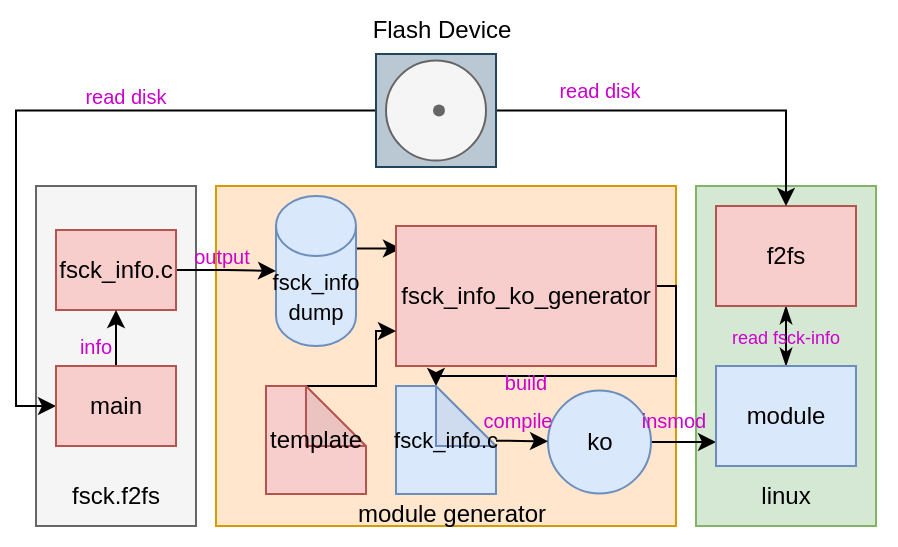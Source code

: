 <mxfile version="21.6.8" type="device">
  <diagram name="第 1 页" id="S5JzSjpfM-Ko2oALQSnp">
    <mxGraphModel dx="493" dy="289" grid="0" gridSize="10" guides="1" tooltips="1" connect="1" arrows="1" fold="1" page="1" pageScale="1" pageWidth="827" pageHeight="1169" math="0" shadow="0">
      <root>
        <mxCell id="0" />
        <mxCell id="1" parent="0" />
        <mxCell id="Pfn0XXW-cM1ubuhWvv3X-1" value="" style="rounded=0;whiteSpace=wrap;html=1;fillColor=#f5f5f5;strokeColor=#666666;fontColor=#333333;" parent="1" vertex="1">
          <mxGeometry x="110" y="210" width="80" height="170" as="geometry" />
        </mxCell>
        <mxCell id="Pfn0XXW-cM1ubuhWvv3X-2" value="" style="rounded=0;whiteSpace=wrap;html=1;fillColor=#d5e8d4;strokeColor=#82b366;" parent="1" vertex="1">
          <mxGeometry x="440" y="210" width="90" height="170" as="geometry" />
        </mxCell>
        <mxCell id="Pfn0XXW-cM1ubuhWvv3X-3" value="" style="rounded=0;whiteSpace=wrap;html=1;fillColor=#ffe6cc;strokeColor=#d79b00;" parent="1" vertex="1">
          <mxGeometry x="200" y="210" width="230" height="170" as="geometry" />
        </mxCell>
        <mxCell id="Pfn0XXW-cM1ubuhWvv3X-32" style="edgeStyle=orthogonalEdgeStyle;rounded=0;orthogonalLoop=1;jettySize=auto;html=1;exitX=1;exitY=0;exitDx=0;exitDy=26.25;exitPerimeter=0;entryX=0.019;entryY=0.165;entryDx=0;entryDy=0;entryPerimeter=0;" parent="1" source="Pfn0XXW-cM1ubuhWvv3X-4" target="Pfn0XXW-cM1ubuhWvv3X-6" edge="1">
          <mxGeometry relative="1" as="geometry" />
        </mxCell>
        <mxCell id="Pfn0XXW-cM1ubuhWvv3X-4" value="&lt;font style=&quot;font-size: 11px;&quot;&gt;fsck_info&lt;br style=&quot;&quot;&gt;dump&lt;/font&gt;" style="shape=cylinder3;whiteSpace=wrap;html=1;boundedLbl=1;backgroundOutline=1;size=15;fillColor=#dae8fc;strokeColor=#6c8ebf;" parent="1" vertex="1">
          <mxGeometry x="230" y="215" width="40" height="75" as="geometry" />
        </mxCell>
        <mxCell id="Pfn0XXW-cM1ubuhWvv3X-35" style="edgeStyle=orthogonalEdgeStyle;rounded=0;orthogonalLoop=1;jettySize=auto;html=1;exitX=1;exitY=0.5;exitDx=0;exitDy=0;entryX=0;entryY=0;entryDx=20;entryDy=0;entryPerimeter=0;" parent="1" target="Pfn0XXW-cM1ubuhWvv3X-12" edge="1">
          <mxGeometry relative="1" as="geometry">
            <mxPoint x="420" y="260" as="sourcePoint" />
            <mxPoint x="310" y="305" as="targetPoint" />
            <Array as="points">
              <mxPoint x="430" y="260" />
              <mxPoint x="430" y="305" />
              <mxPoint x="310" y="305" />
            </Array>
          </mxGeometry>
        </mxCell>
        <mxCell id="Pfn0XXW-cM1ubuhWvv3X-6" value="fsck_info_ko_generator" style="rounded=0;whiteSpace=wrap;html=1;fillColor=#f8cecc;strokeColor=#b85450;" parent="1" vertex="1">
          <mxGeometry x="290" y="230" width="130" height="70" as="geometry" />
        </mxCell>
        <mxCell id="Pfn0XXW-cM1ubuhWvv3X-33" style="edgeStyle=orthogonalEdgeStyle;rounded=0;orthogonalLoop=1;jettySize=auto;html=1;exitX=0;exitY=0;exitDx=20;exitDy=0;exitPerimeter=0;entryX=0;entryY=0.75;entryDx=0;entryDy=0;" parent="1" source="Pfn0XXW-cM1ubuhWvv3X-8" target="Pfn0XXW-cM1ubuhWvv3X-6" edge="1">
          <mxGeometry relative="1" as="geometry">
            <Array as="points">
              <mxPoint x="280" y="310" />
              <mxPoint x="280" y="282" />
            </Array>
          </mxGeometry>
        </mxCell>
        <mxCell id="Pfn0XXW-cM1ubuhWvv3X-8" value="template" style="shape=note;whiteSpace=wrap;html=1;backgroundOutline=1;darkOpacity=0.05;fillColor=#f8cecc;strokeColor=#b85450;" parent="1" vertex="1">
          <mxGeometry x="225" y="310" width="50" height="54" as="geometry" />
        </mxCell>
        <mxCell id="Pfn0XXW-cM1ubuhWvv3X-12" value="&lt;font style=&quot;font-size: 11px;&quot;&gt;&lt;font style=&quot;font-size: 11px;&quot;&gt;fsck_info&lt;/font&gt;.c&lt;/font&gt;" style="shape=note;whiteSpace=wrap;html=1;backgroundOutline=1;darkOpacity=0.05;fillColor=#dae8fc;strokeColor=#6c8ebf;" parent="1" vertex="1">
          <mxGeometry x="290" y="310" width="50" height="54" as="geometry" />
        </mxCell>
        <mxCell id="Pfn0XXW-cM1ubuhWvv3X-23" style="edgeStyle=orthogonalEdgeStyle;rounded=0;orthogonalLoop=1;jettySize=auto;html=1;exitX=1;exitY=0.5;exitDx=0;exitDy=0;entryX=0;entryY=0.75;entryDx=0;entryDy=0;" parent="1" source="Pfn0XXW-cM1ubuhWvv3X-13" target="Pfn0XXW-cM1ubuhWvv3X-15" edge="1">
          <mxGeometry relative="1" as="geometry" />
        </mxCell>
        <mxCell id="Pfn0XXW-cM1ubuhWvv3X-13" value="ko" style="ellipse;whiteSpace=wrap;html=1;aspect=fixed;fillColor=#dae8fc;strokeColor=#6c8ebf;" parent="1" vertex="1">
          <mxGeometry x="366" y="312.25" width="51.5" height="51.5" as="geometry" />
        </mxCell>
        <mxCell id="Pfn0XXW-cM1ubuhWvv3X-22" style="edgeStyle=orthogonalEdgeStyle;rounded=0;orthogonalLoop=1;jettySize=auto;html=1;exitX=0.5;exitY=1;exitDx=0;exitDy=0;endArrow=classicThin;endFill=1;startArrow=classicThin;startFill=1;" parent="1" source="Pfn0XXW-cM1ubuhWvv3X-14" target="Pfn0XXW-cM1ubuhWvv3X-15" edge="1">
          <mxGeometry relative="1" as="geometry" />
        </mxCell>
        <mxCell id="Pfn0XXW-cM1ubuhWvv3X-14" value="f2fs" style="rounded=0;whiteSpace=wrap;html=1;fillColor=#f8cecc;strokeColor=#b85450;" parent="1" vertex="1">
          <mxGeometry x="450" y="220" width="70" height="50" as="geometry" />
        </mxCell>
        <mxCell id="Pfn0XXW-cM1ubuhWvv3X-15" value="module" style="rounded=0;whiteSpace=wrap;html=1;fillColor=#dae8fc;strokeColor=#6c8ebf;" parent="1" vertex="1">
          <mxGeometry x="450" y="300" width="70" height="50" as="geometry" />
        </mxCell>
        <mxCell id="Pfn0XXW-cM1ubuhWvv3X-28" style="edgeStyle=orthogonalEdgeStyle;rounded=0;orthogonalLoop=1;jettySize=auto;html=1;exitX=0;exitY=0.5;exitDx=0;exitDy=0;entryX=0;entryY=0.5;entryDx=0;entryDy=0;" parent="1" source="Pfn0XXW-cM1ubuhWvv3X-17" target="Pfn0XXW-cM1ubuhWvv3X-25" edge="1">
          <mxGeometry relative="1" as="geometry" />
        </mxCell>
        <mxCell id="Pfn0XXW-cM1ubuhWvv3X-29" style="edgeStyle=orthogonalEdgeStyle;rounded=0;orthogonalLoop=1;jettySize=auto;html=1;exitX=1;exitY=0.5;exitDx=0;exitDy=0;" parent="1" source="Pfn0XXW-cM1ubuhWvv3X-17" target="Pfn0XXW-cM1ubuhWvv3X-14" edge="1">
          <mxGeometry relative="1" as="geometry" />
        </mxCell>
        <mxCell id="Pfn0XXW-cM1ubuhWvv3X-17" value="" style="rounded=0;whiteSpace=wrap;html=1;fillColor=#bac8d3;strokeColor=#23445d;" parent="1" vertex="1">
          <mxGeometry x="280" y="144" width="60" height="56.5" as="geometry" />
        </mxCell>
        <mxCell id="Pfn0XXW-cM1ubuhWvv3X-18" value="" style="ellipse;whiteSpace=wrap;html=1;aspect=fixed;fillColor=#f5f5f5;fontColor=#333333;strokeColor=#666666;" parent="1" vertex="1">
          <mxGeometry x="285" y="147.25" width="50" height="50" as="geometry" />
        </mxCell>
        <mxCell id="Pfn0XXW-cM1ubuhWvv3X-10" value="" style="whiteSpace=wrap;html=1;aspect=fixed;shape=waypoint;sketch=0;fillStyle=solid;size=6;pointerEvents=1;points=[];fillColor=#f5f5f5;resizable=0;rotatable=0;perimeter=centerPerimeter;snapToPoint=1;fontColor=#333333;strokeColor=#666666;" parent="1" vertex="1">
          <mxGeometry x="294" y="154.75" width="35" height="35" as="geometry" />
        </mxCell>
        <mxCell id="Pfn0XXW-cM1ubuhWvv3X-19" value="fsck.f2fs" style="text;html=1;strokeColor=none;fillColor=none;align=center;verticalAlign=middle;whiteSpace=wrap;rounded=0;" parent="1" vertex="1">
          <mxGeometry x="120" y="350" width="60" height="30" as="geometry" />
        </mxCell>
        <mxCell id="Pfn0XXW-cM1ubuhWvv3X-20" value="linux" style="text;html=1;strokeColor=none;fillColor=none;align=center;verticalAlign=middle;whiteSpace=wrap;rounded=0;" parent="1" vertex="1">
          <mxGeometry x="455" y="350" width="60" height="30" as="geometry" />
        </mxCell>
        <mxCell id="Pfn0XXW-cM1ubuhWvv3X-27" style="edgeStyle=orthogonalEdgeStyle;rounded=0;orthogonalLoop=1;jettySize=auto;html=1;exitX=1;exitY=0.5;exitDx=0;exitDy=0;entryX=0;entryY=0.5;entryDx=0;entryDy=0;entryPerimeter=0;" parent="1" source="Pfn0XXW-cM1ubuhWvv3X-24" target="Pfn0XXW-cM1ubuhWvv3X-4" edge="1">
          <mxGeometry relative="1" as="geometry" />
        </mxCell>
        <mxCell id="Pfn0XXW-cM1ubuhWvv3X-24" value="fsck_info.c" style="rounded=0;whiteSpace=wrap;html=1;fillColor=#f8cecc;strokeColor=#b85450;" parent="1" vertex="1">
          <mxGeometry x="120" y="232" width="60" height="40" as="geometry" />
        </mxCell>
        <mxCell id="Pfn0XXW-cM1ubuhWvv3X-26" style="edgeStyle=orthogonalEdgeStyle;rounded=0;orthogonalLoop=1;jettySize=auto;html=1;exitX=0.5;exitY=0;exitDx=0;exitDy=0;" parent="1" source="Pfn0XXW-cM1ubuhWvv3X-25" target="Pfn0XXW-cM1ubuhWvv3X-24" edge="1">
          <mxGeometry relative="1" as="geometry" />
        </mxCell>
        <mxCell id="Pfn0XXW-cM1ubuhWvv3X-25" value="main" style="rounded=0;whiteSpace=wrap;html=1;fillColor=#f8cecc;strokeColor=#b85450;" parent="1" vertex="1">
          <mxGeometry x="120" y="300" width="60" height="40" as="geometry" />
        </mxCell>
        <mxCell id="Pfn0XXW-cM1ubuhWvv3X-42" value="" style="endArrow=classic;html=1;rounded=0;endFill=1;" parent="1" source="Pfn0XXW-cM1ubuhWvv3X-12" target="Pfn0XXW-cM1ubuhWvv3X-13" edge="1">
          <mxGeometry width="50" height="50" relative="1" as="geometry">
            <mxPoint x="490" y="460" as="sourcePoint" />
            <mxPoint x="540" y="410" as="targetPoint" />
          </mxGeometry>
        </mxCell>
        <mxCell id="Pfn0XXW-cM1ubuhWvv3X-44" value="Flash Device" style="text;html=1;strokeColor=none;fillColor=none;align=center;verticalAlign=middle;whiteSpace=wrap;rounded=0;" parent="1" vertex="1">
          <mxGeometry x="275" y="117.25" width="76" height="30" as="geometry" />
        </mxCell>
        <mxCell id="Pfn0XXW-cM1ubuhWvv3X-45" value="&lt;font color=&quot;#cc00cc&quot; style=&quot;font-size: 9px;&quot;&gt;read fsck-info&lt;/font&gt;" style="text;html=1;strokeColor=none;fillColor=none;align=center;verticalAlign=middle;whiteSpace=wrap;rounded=0;" parent="1" vertex="1">
          <mxGeometry x="430" y="270" width="110" height="30" as="geometry" />
        </mxCell>
        <mxCell id="p9FmAYlGjGbn-gVfo6cF-2" value="module generator" style="text;html=1;strokeColor=none;fillColor=none;align=center;verticalAlign=middle;whiteSpace=wrap;rounded=0;" parent="1" vertex="1">
          <mxGeometry x="260" y="359" width="116" height="30" as="geometry" />
        </mxCell>
        <mxCell id="p9FmAYlGjGbn-gVfo6cF-3" value="&lt;font color=&quot;#cc00cc&quot; style=&quot;font-size: 10px;&quot;&gt;insmod&lt;/font&gt;" style="text;html=1;strokeColor=none;fillColor=none;align=center;verticalAlign=middle;whiteSpace=wrap;rounded=0;" parent="1" vertex="1">
          <mxGeometry x="399" y="312" width="60" height="30" as="geometry" />
        </mxCell>
        <mxCell id="p9FmAYlGjGbn-gVfo6cF-4" value="&lt;font color=&quot;#cc00cc&quot; style=&quot;font-size: 10px;&quot;&gt;build&lt;/font&gt;" style="text;html=1;strokeColor=none;fillColor=none;align=center;verticalAlign=middle;whiteSpace=wrap;rounded=0;" parent="1" vertex="1">
          <mxGeometry x="325" y="293" width="60" height="30" as="geometry" />
        </mxCell>
        <mxCell id="p9FmAYlGjGbn-gVfo6cF-5" value="&lt;font color=&quot;#cc00cc&quot; style=&quot;font-size: 10px;&quot;&gt;compile&lt;/font&gt;" style="text;html=1;strokeColor=none;fillColor=none;align=center;verticalAlign=middle;whiteSpace=wrap;rounded=0;" parent="1" vertex="1">
          <mxGeometry x="321" y="312.25" width="60" height="30" as="geometry" />
        </mxCell>
        <mxCell id="p9FmAYlGjGbn-gVfo6cF-6" value="&lt;font color=&quot;#cc00cc&quot; style=&quot;font-size: 10px;&quot;&gt;output&lt;/font&gt;" style="text;html=1;strokeColor=none;fillColor=none;align=center;verticalAlign=middle;whiteSpace=wrap;rounded=0;" parent="1" vertex="1">
          <mxGeometry x="173" y="230" width="60" height="30" as="geometry" />
        </mxCell>
        <mxCell id="p9FmAYlGjGbn-gVfo6cF-7" value="&lt;font color=&quot;#cc00cc&quot; style=&quot;font-size: 10px;&quot;&gt;info&lt;/font&gt;" style="text;html=1;strokeColor=none;fillColor=none;align=center;verticalAlign=middle;whiteSpace=wrap;rounded=0;" parent="1" vertex="1">
          <mxGeometry x="110" y="275" width="60" height="30" as="geometry" />
        </mxCell>
        <mxCell id="p9FmAYlGjGbn-gVfo6cF-8" value="&lt;font color=&quot;#cc00cc&quot; style=&quot;font-size: 10px;&quot;&gt;read disk&lt;/font&gt;" style="text;html=1;strokeColor=none;fillColor=none;align=center;verticalAlign=middle;whiteSpace=wrap;rounded=0;" parent="1" vertex="1">
          <mxGeometry x="125" y="150" width="60" height="30" as="geometry" />
        </mxCell>
        <mxCell id="p9FmAYlGjGbn-gVfo6cF-9" value="&lt;font color=&quot;#cc00cc&quot; style=&quot;font-size: 10px;&quot;&gt;read disk&lt;/font&gt;" style="text;html=1;strokeColor=none;fillColor=none;align=center;verticalAlign=middle;whiteSpace=wrap;rounded=0;" parent="1" vertex="1">
          <mxGeometry x="361.75" y="147.25" width="60" height="30" as="geometry" />
        </mxCell>
      </root>
    </mxGraphModel>
  </diagram>
</mxfile>
